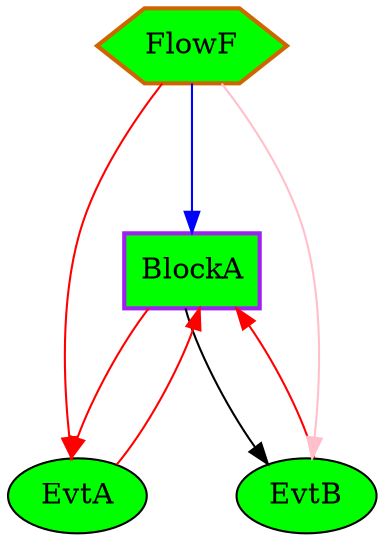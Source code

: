 digraph G {
graph [root="Demo",rankdir   = TB, nodesep           = 0.6, mindist     = 1.0, ranksep = 1.0, overlap = false]
node [style     = "filled", fillcolor = "white", color = "black"]
BlockA[cpu="0", flags="0x00108107", type="block", tperiod="100000000", pattern="A", patentry="false", patexit="true", beamproc="undefined", bpentry="false", bpexit="false", qlo="true", qhi="false", qil="false", shape     = "rectangle", fillcolor = "green", penwidth=2, color = "purple"];
EvtA[cpu="0", flags="0x00000102", type="tmsg", toffs="0", pattern="A", patentry="false", patexit="false", beamproc="undefined", bpentry="false", bpexit="false", fid="1", gid="5", evtno="0", beamin="0", bpcstart="0", sid="2", bpid="8", reqnobeam="0", vacc="0", id="0x1005000000200200", par="0x0000000000000001", tef="0", shape     = "oval", fillcolor = "green"];
EvtB[cpu="0", flags="0x00000102", type="tmsg", toffs="0", pattern="A", patentry="false", patexit="false", beamproc="undefined", bpentry="false", bpexit="false", fid="1", gid="5", evtno="0", beamin="0", bpcstart="0", sid="2", bpid="8", reqnobeam="0", vacc="0", id="0x1005000000200200", par="0x0000000000000002", tef="0", shape     = "oval", fillcolor = "green"];
FlowF[cpu="0", flags="0x00002104", type="flow", tvalid="0", vabs="false", prio="0", toffs="0", pattern="A", patentry="true", patexit="false", beamproc="undefined", bpentry="false", bpexit="false", qty="1", shape     = "hexagon", fillcolor = "green", penwidth=2, color = "darkorange3"];
BlockA->EvtA [type="defdst", color = "red"];
EvtA->BlockA [type="defdst", color = "red"];
EvtB->BlockA [type="defdst", color = "red"];
FlowF->EvtA [type="defdst", color = "red"];
FlowF->BlockA [type="target", color = "blue"];
FlowF->EvtB [type="flowdst", color = "pink"];
BlockA->EvtB [type="altdst", color = "black"];
}
